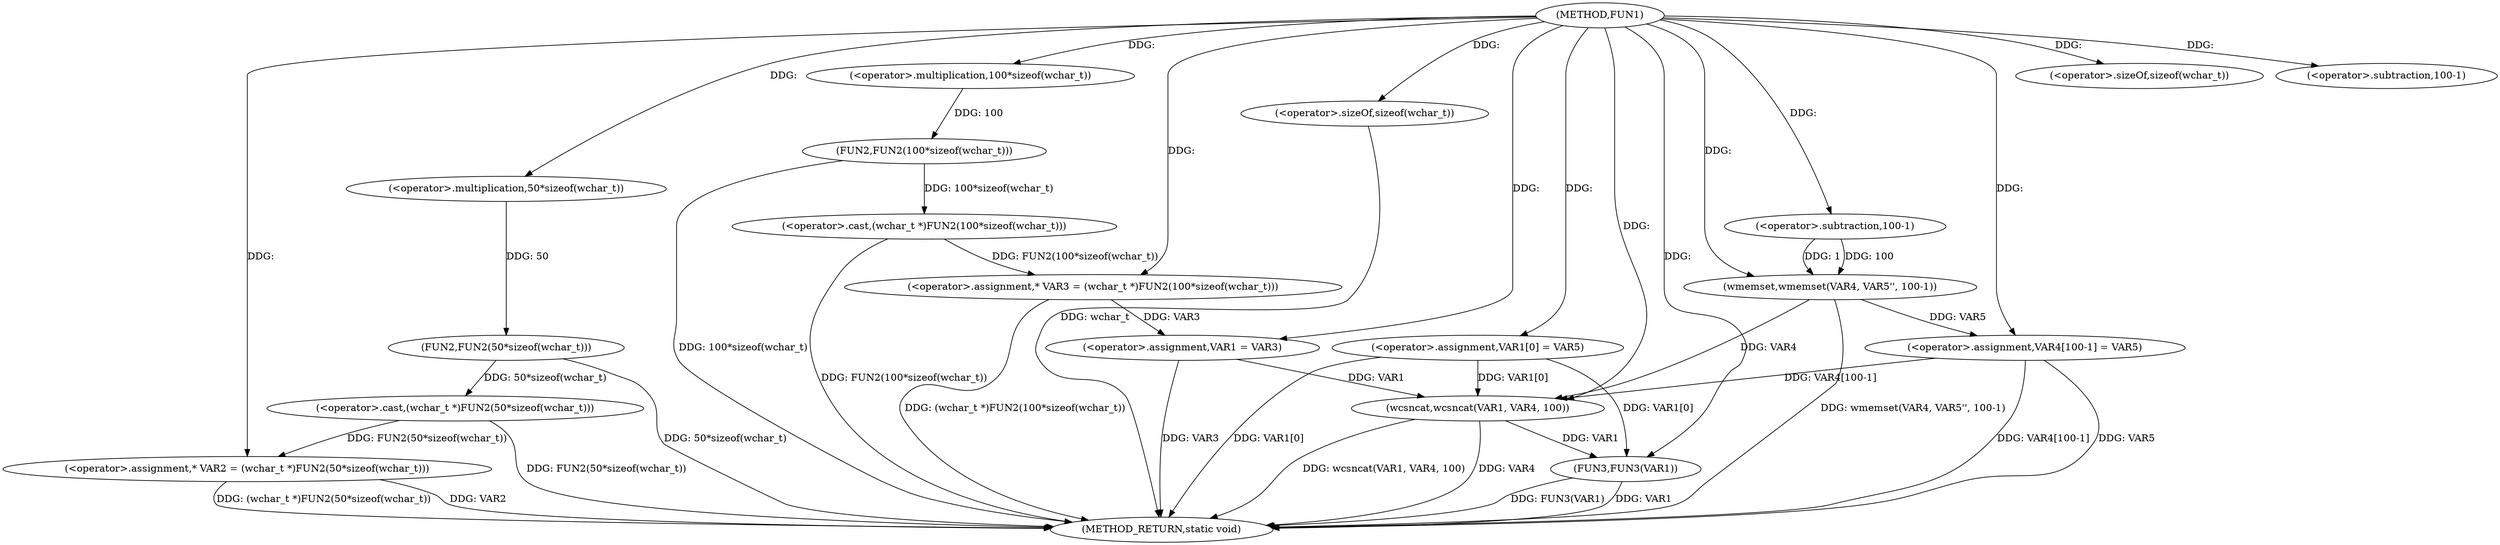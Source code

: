 digraph FUN1 {  
"1000100" [label = "(METHOD,FUN1)" ]
"1000154" [label = "(METHOD_RETURN,static void)" ]
"1000104" [label = "(<operator>.assignment,* VAR2 = (wchar_t *)FUN2(50*sizeof(wchar_t)))" ]
"1000106" [label = "(<operator>.cast,(wchar_t *)FUN2(50*sizeof(wchar_t)))" ]
"1000108" [label = "(FUN2,FUN2(50*sizeof(wchar_t)))" ]
"1000109" [label = "(<operator>.multiplication,50*sizeof(wchar_t))" ]
"1000111" [label = "(<operator>.sizeOf,sizeof(wchar_t))" ]
"1000114" [label = "(<operator>.assignment,* VAR3 = (wchar_t *)FUN2(100*sizeof(wchar_t)))" ]
"1000116" [label = "(<operator>.cast,(wchar_t *)FUN2(100*sizeof(wchar_t)))" ]
"1000118" [label = "(FUN2,FUN2(100*sizeof(wchar_t)))" ]
"1000119" [label = "(<operator>.multiplication,100*sizeof(wchar_t))" ]
"1000121" [label = "(<operator>.sizeOf,sizeof(wchar_t))" ]
"1000125" [label = "(<operator>.assignment,VAR1 = VAR3)" ]
"1000128" [label = "(<operator>.assignment,VAR1[0] = VAR5)" ]
"1000135" [label = "(wmemset,wmemset(VAR4, VAR5'', 100-1))" ]
"1000138" [label = "(<operator>.subtraction,100-1)" ]
"1000141" [label = "(<operator>.assignment,VAR4[100-1] = VAR5)" ]
"1000144" [label = "(<operator>.subtraction,100-1)" ]
"1000148" [label = "(wcsncat,wcsncat(VAR1, VAR4, 100))" ]
"1000152" [label = "(FUN3,FUN3(VAR1))" ]
  "1000141" -> "1000154"  [ label = "DDG: VAR4[100-1]"] 
  "1000106" -> "1000154"  [ label = "DDG: FUN2(50*sizeof(wchar_t))"] 
  "1000104" -> "1000154"  [ label = "DDG: VAR2"] 
  "1000152" -> "1000154"  [ label = "DDG: FUN3(VAR1)"] 
  "1000148" -> "1000154"  [ label = "DDG: wcsncat(VAR1, VAR4, 100)"] 
  "1000116" -> "1000154"  [ label = "DDG: FUN2(100*sizeof(wchar_t))"] 
  "1000135" -> "1000154"  [ label = "DDG: wmemset(VAR4, VAR5'', 100-1)"] 
  "1000121" -> "1000154"  [ label = "DDG: wchar_t"] 
  "1000148" -> "1000154"  [ label = "DDG: VAR4"] 
  "1000118" -> "1000154"  [ label = "DDG: 100*sizeof(wchar_t)"] 
  "1000128" -> "1000154"  [ label = "DDG: VAR1[0]"] 
  "1000125" -> "1000154"  [ label = "DDG: VAR3"] 
  "1000152" -> "1000154"  [ label = "DDG: VAR1"] 
  "1000141" -> "1000154"  [ label = "DDG: VAR5"] 
  "1000114" -> "1000154"  [ label = "DDG: (wchar_t *)FUN2(100*sizeof(wchar_t))"] 
  "1000104" -> "1000154"  [ label = "DDG: (wchar_t *)FUN2(50*sizeof(wchar_t))"] 
  "1000108" -> "1000154"  [ label = "DDG: 50*sizeof(wchar_t)"] 
  "1000106" -> "1000104"  [ label = "DDG: FUN2(50*sizeof(wchar_t))"] 
  "1000100" -> "1000104"  [ label = "DDG: "] 
  "1000108" -> "1000106"  [ label = "DDG: 50*sizeof(wchar_t)"] 
  "1000109" -> "1000108"  [ label = "DDG: 50"] 
  "1000100" -> "1000109"  [ label = "DDG: "] 
  "1000100" -> "1000111"  [ label = "DDG: "] 
  "1000116" -> "1000114"  [ label = "DDG: FUN2(100*sizeof(wchar_t))"] 
  "1000100" -> "1000114"  [ label = "DDG: "] 
  "1000118" -> "1000116"  [ label = "DDG: 100*sizeof(wchar_t)"] 
  "1000119" -> "1000118"  [ label = "DDG: 100"] 
  "1000100" -> "1000119"  [ label = "DDG: "] 
  "1000100" -> "1000121"  [ label = "DDG: "] 
  "1000114" -> "1000125"  [ label = "DDG: VAR3"] 
  "1000100" -> "1000125"  [ label = "DDG: "] 
  "1000100" -> "1000128"  [ label = "DDG: "] 
  "1000100" -> "1000135"  [ label = "DDG: "] 
  "1000138" -> "1000135"  [ label = "DDG: 100"] 
  "1000138" -> "1000135"  [ label = "DDG: 1"] 
  "1000100" -> "1000138"  [ label = "DDG: "] 
  "1000135" -> "1000141"  [ label = "DDG: VAR5"] 
  "1000100" -> "1000141"  [ label = "DDG: "] 
  "1000100" -> "1000144"  [ label = "DDG: "] 
  "1000125" -> "1000148"  [ label = "DDG: VAR1"] 
  "1000128" -> "1000148"  [ label = "DDG: VAR1[0]"] 
  "1000100" -> "1000148"  [ label = "DDG: "] 
  "1000141" -> "1000148"  [ label = "DDG: VAR4[100-1]"] 
  "1000135" -> "1000148"  [ label = "DDG: VAR4"] 
  "1000128" -> "1000152"  [ label = "DDG: VAR1[0]"] 
  "1000148" -> "1000152"  [ label = "DDG: VAR1"] 
  "1000100" -> "1000152"  [ label = "DDG: "] 
}

